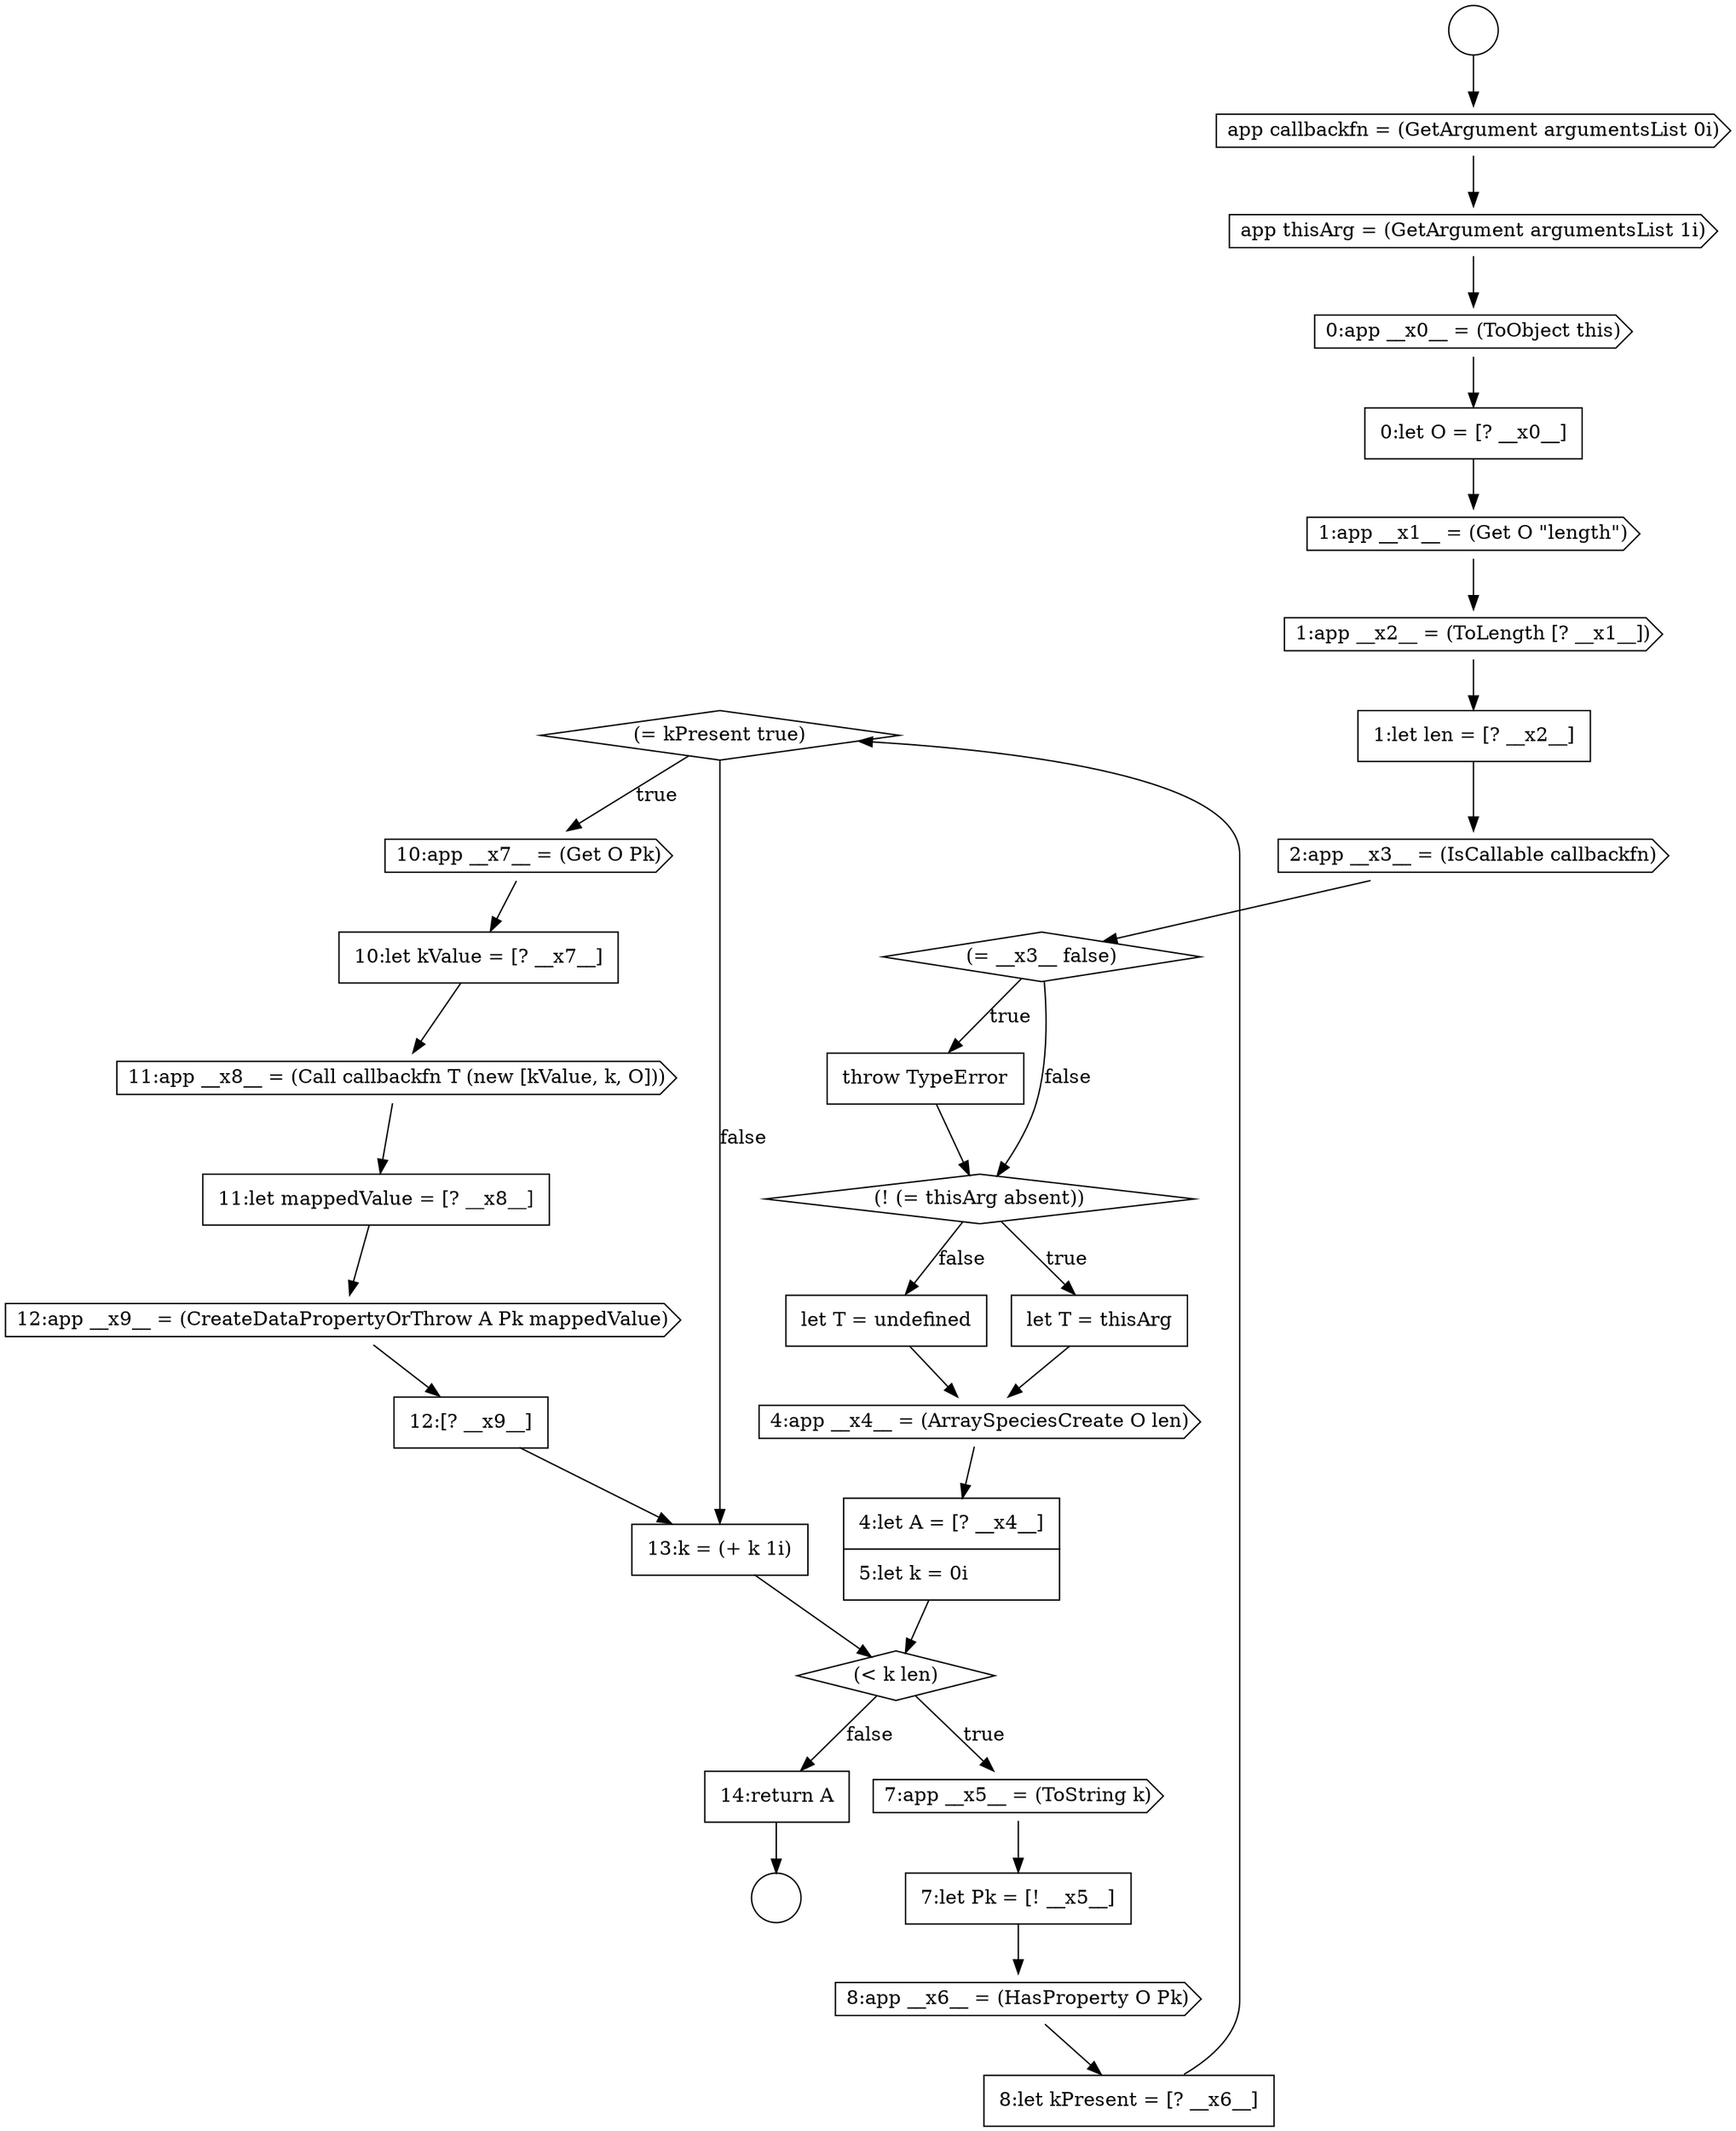 digraph {
  node15170 [shape=diamond, label=<<font color="black">(= kPresent true)</font>> color="black" fillcolor="white" style=filled]
  node15153 [shape=none, margin=0, label=<<font color="black">
    <table border="0" cellborder="1" cellspacing="0" cellpadding="10">
      <tr><td align="left">0:let O = [? __x0__]</td></tr>
    </table>
  </font>> color="black" fillcolor="white" style=filled]
  node15178 [shape=none, margin=0, label=<<font color="black">
    <table border="0" cellborder="1" cellspacing="0" cellpadding="10">
      <tr><td align="left">14:return A</td></tr>
    </table>
  </font>> color="black" fillcolor="white" style=filled]
  node15171 [shape=cds, label=<<font color="black">10:app __x7__ = (Get O Pk)</font>> color="black" fillcolor="white" style=filled]
  node15150 [shape=cds, label=<<font color="black">app callbackfn = (GetArgument argumentsList 0i)</font>> color="black" fillcolor="white" style=filled]
  node15165 [shape=diamond, label=<<font color="black">(&lt; k len)</font>> color="black" fillcolor="white" style=filled]
  node15169 [shape=none, margin=0, label=<<font color="black">
    <table border="0" cellborder="1" cellspacing="0" cellpadding="10">
      <tr><td align="left">8:let kPresent = [? __x6__]</td></tr>
    </table>
  </font>> color="black" fillcolor="white" style=filled]
  node15174 [shape=none, margin=0, label=<<font color="black">
    <table border="0" cellborder="1" cellspacing="0" cellpadding="10">
      <tr><td align="left">11:let mappedValue = [? __x8__]</td></tr>
    </table>
  </font>> color="black" fillcolor="white" style=filled]
  node15151 [shape=cds, label=<<font color="black">app thisArg = (GetArgument argumentsList 1i)</font>> color="black" fillcolor="white" style=filled]
  node15160 [shape=diamond, label=<<font color="black">(! (= thisArg absent))</font>> color="black" fillcolor="white" style=filled]
  node15155 [shape=cds, label=<<font color="black">1:app __x2__ = (ToLength [? __x1__])</font>> color="black" fillcolor="white" style=filled]
  node15173 [shape=cds, label=<<font color="black">11:app __x8__ = (Call callbackfn T (new [kValue, k, O]))</font>> color="black" fillcolor="white" style=filled]
  node15152 [shape=cds, label=<<font color="black">0:app __x0__ = (ToObject this)</font>> color="black" fillcolor="white" style=filled]
  node15163 [shape=cds, label=<<font color="black">4:app __x4__ = (ArraySpeciesCreate O len)</font>> color="black" fillcolor="white" style=filled]
  node15148 [shape=circle label=" " color="black" fillcolor="white" style=filled]
  node15176 [shape=none, margin=0, label=<<font color="black">
    <table border="0" cellborder="1" cellspacing="0" cellpadding="10">
      <tr><td align="left">12:[? __x9__]</td></tr>
    </table>
  </font>> color="black" fillcolor="white" style=filled]
  node15158 [shape=diamond, label=<<font color="black">(= __x3__ false)</font>> color="black" fillcolor="white" style=filled]
  node15175 [shape=cds, label=<<font color="black">12:app __x9__ = (CreateDataPropertyOrThrow A Pk mappedValue)</font>> color="black" fillcolor="white" style=filled]
  node15161 [shape=none, margin=0, label=<<font color="black">
    <table border="0" cellborder="1" cellspacing="0" cellpadding="10">
      <tr><td align="left">let T = thisArg</td></tr>
    </table>
  </font>> color="black" fillcolor="white" style=filled]
  node15167 [shape=none, margin=0, label=<<font color="black">
    <table border="0" cellborder="1" cellspacing="0" cellpadding="10">
      <tr><td align="left">7:let Pk = [! __x5__]</td></tr>
    </table>
  </font>> color="black" fillcolor="white" style=filled]
  node15156 [shape=none, margin=0, label=<<font color="black">
    <table border="0" cellborder="1" cellspacing="0" cellpadding="10">
      <tr><td align="left">1:let len = [? __x2__]</td></tr>
    </table>
  </font>> color="black" fillcolor="white" style=filled]
  node15157 [shape=cds, label=<<font color="black">2:app __x3__ = (IsCallable callbackfn)</font>> color="black" fillcolor="white" style=filled]
  node15168 [shape=cds, label=<<font color="black">8:app __x6__ = (HasProperty O Pk)</font>> color="black" fillcolor="white" style=filled]
  node15162 [shape=none, margin=0, label=<<font color="black">
    <table border="0" cellborder="1" cellspacing="0" cellpadding="10">
      <tr><td align="left">let T = undefined</td></tr>
    </table>
  </font>> color="black" fillcolor="white" style=filled]
  node15149 [shape=circle label=" " color="black" fillcolor="white" style=filled]
  node15154 [shape=cds, label=<<font color="black">1:app __x1__ = (Get O &quot;length&quot;)</font>> color="black" fillcolor="white" style=filled]
  node15159 [shape=none, margin=0, label=<<font color="black">
    <table border="0" cellborder="1" cellspacing="0" cellpadding="10">
      <tr><td align="left">throw TypeError</td></tr>
    </table>
  </font>> color="black" fillcolor="white" style=filled]
  node15172 [shape=none, margin=0, label=<<font color="black">
    <table border="0" cellborder="1" cellspacing="0" cellpadding="10">
      <tr><td align="left">10:let kValue = [? __x7__]</td></tr>
    </table>
  </font>> color="black" fillcolor="white" style=filled]
  node15177 [shape=none, margin=0, label=<<font color="black">
    <table border="0" cellborder="1" cellspacing="0" cellpadding="10">
      <tr><td align="left">13:k = (+ k 1i)</td></tr>
    </table>
  </font>> color="black" fillcolor="white" style=filled]
  node15164 [shape=none, margin=0, label=<<font color="black">
    <table border="0" cellborder="1" cellspacing="0" cellpadding="10">
      <tr><td align="left">4:let A = [? __x4__]</td></tr>
      <tr><td align="left">5:let k = 0i</td></tr>
    </table>
  </font>> color="black" fillcolor="white" style=filled]
  node15166 [shape=cds, label=<<font color="black">7:app __x5__ = (ToString k)</font>> color="black" fillcolor="white" style=filled]
  node15157 -> node15158 [ color="black"]
  node15172 -> node15173 [ color="black"]
  node15162 -> node15163 [ color="black"]
  node15160 -> node15161 [label=<<font color="black">true</font>> color="black"]
  node15160 -> node15162 [label=<<font color="black">false</font>> color="black"]
  node15154 -> node15155 [ color="black"]
  node15158 -> node15159 [label=<<font color="black">true</font>> color="black"]
  node15158 -> node15160 [label=<<font color="black">false</font>> color="black"]
  node15174 -> node15175 [ color="black"]
  node15168 -> node15169 [ color="black"]
  node15163 -> node15164 [ color="black"]
  node15165 -> node15166 [label=<<font color="black">true</font>> color="black"]
  node15165 -> node15178 [label=<<font color="black">false</font>> color="black"]
  node15176 -> node15177 [ color="black"]
  node15167 -> node15168 [ color="black"]
  node15152 -> node15153 [ color="black"]
  node15177 -> node15165 [ color="black"]
  node15153 -> node15154 [ color="black"]
  node15155 -> node15156 [ color="black"]
  node15151 -> node15152 [ color="black"]
  node15166 -> node15167 [ color="black"]
  node15178 -> node15149 [ color="black"]
  node15148 -> node15150 [ color="black"]
  node15156 -> node15157 [ color="black"]
  node15161 -> node15163 [ color="black"]
  node15170 -> node15171 [label=<<font color="black">true</font>> color="black"]
  node15170 -> node15177 [label=<<font color="black">false</font>> color="black"]
  node15150 -> node15151 [ color="black"]
  node15159 -> node15160 [ color="black"]
  node15175 -> node15176 [ color="black"]
  node15169 -> node15170 [ color="black"]
  node15171 -> node15172 [ color="black"]
  node15173 -> node15174 [ color="black"]
  node15164 -> node15165 [ color="black"]
}

